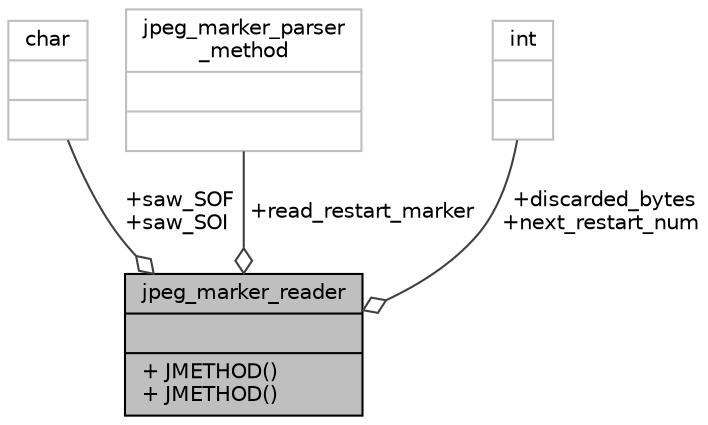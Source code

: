 digraph "jpeg_marker_reader"
{
 // LATEX_PDF_SIZE
  bgcolor="transparent";
  edge [fontname="Helvetica",fontsize="10",labelfontname="Helvetica",labelfontsize="10"];
  node [fontname="Helvetica",fontsize="10",shape=record];
  Node1 [label="{jpeg_marker_reader\n||+ JMETHOD()\l+ JMETHOD()\l}",height=0.2,width=0.4,color="black", fillcolor="grey75", style="filled", fontcolor="black",tooltip=" "];
  Node2 -> Node1 [color="grey25",fontsize="10",style="solid",label=" +saw_SOF\n+saw_SOI" ,arrowhead="odiamond"];
  Node2 [label="{char\n||}",height=0.2,width=0.4,color="grey75",tooltip=" "];
  Node3 -> Node1 [color="grey25",fontsize="10",style="solid",label=" +read_restart_marker" ,arrowhead="odiamond"];
  Node3 [label="{jpeg_marker_parser\l_method\n||}",height=0.2,width=0.4,color="grey75",tooltip=" "];
  Node4 -> Node1 [color="grey25",fontsize="10",style="solid",label=" +discarded_bytes\n+next_restart_num" ,arrowhead="odiamond"];
  Node4 [label="{int\n||}",height=0.2,width=0.4,color="grey75",tooltip=" "];
}

